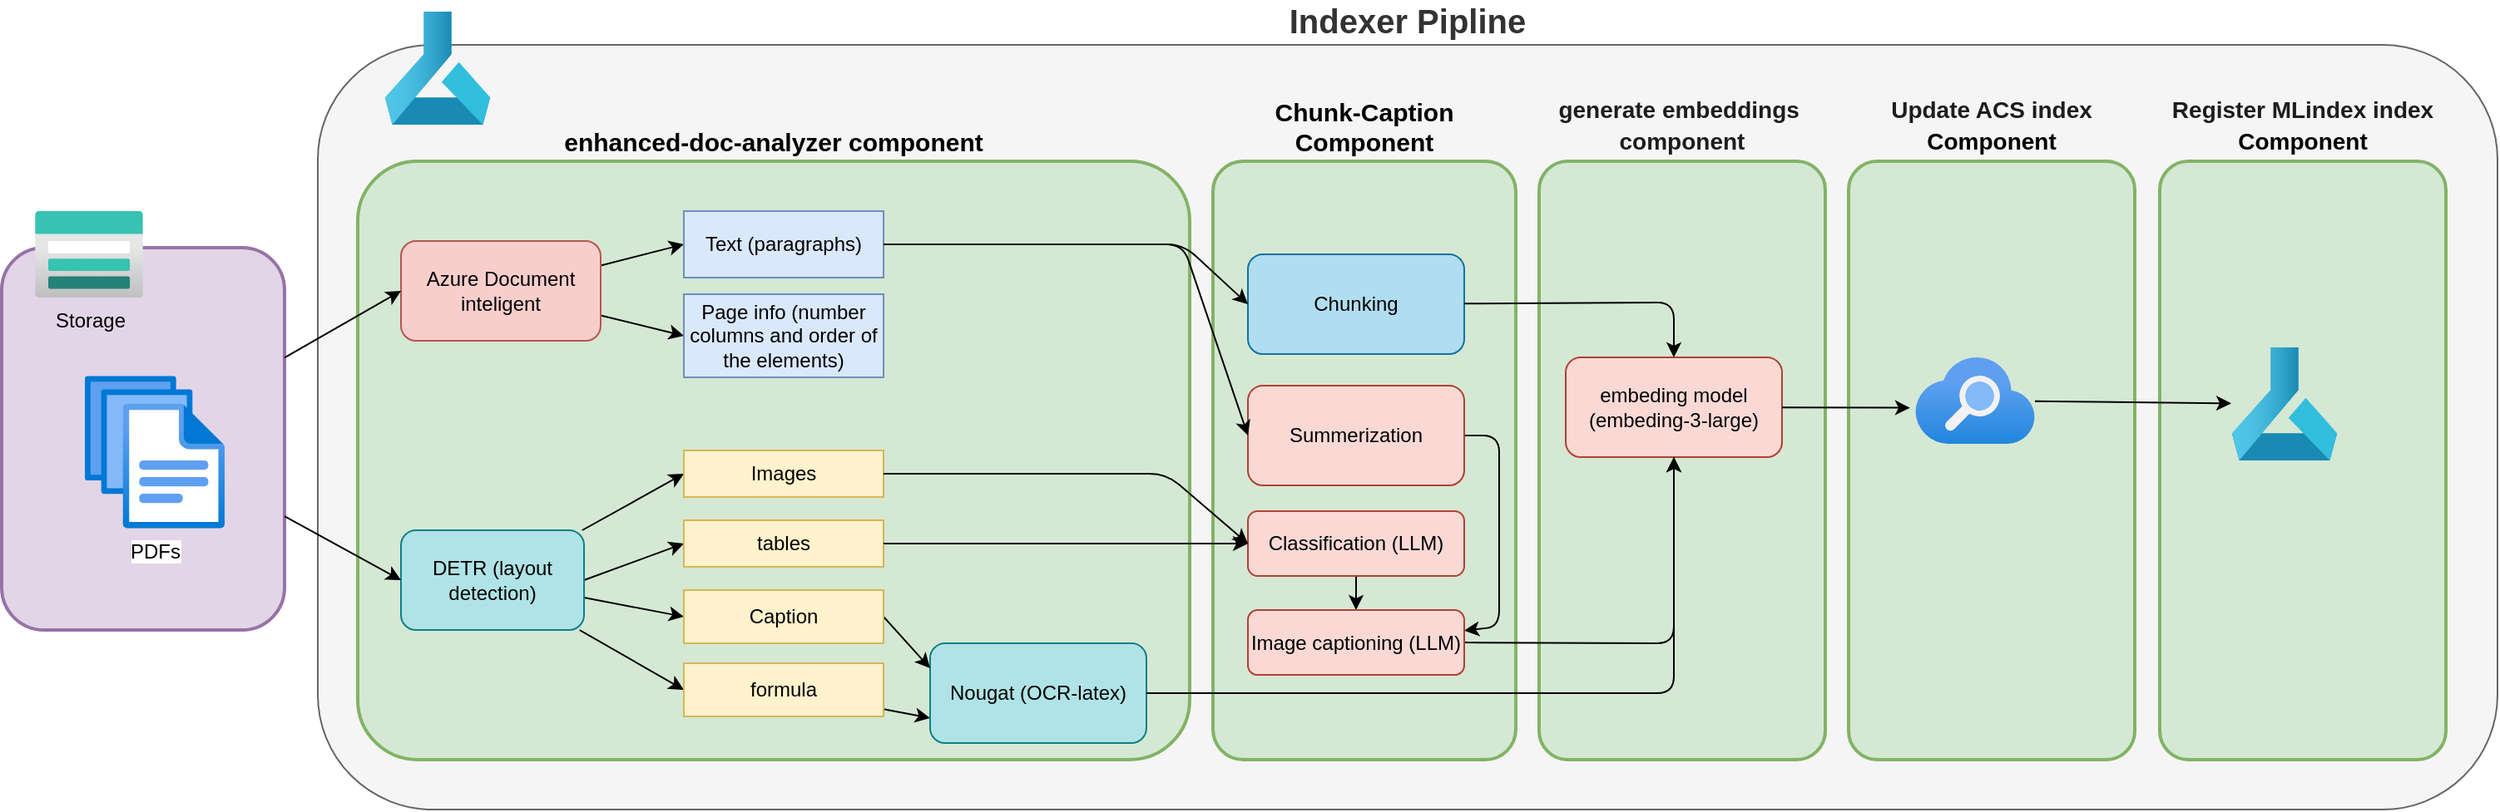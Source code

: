 <mxfile>
    <diagram id="JAEv4uqlWOv0D0mYVtIB" name="Page-1">
        <mxGraphModel dx="2690" dy="1298" grid="1" gridSize="10" guides="1" tooltips="1" connect="1" arrows="1" fold="1" page="1" pageScale="1" pageWidth="850" pageHeight="1100" math="0" shadow="0">
            <root>
                <mxCell id="0"/>
                <mxCell id="1" parent="0"/>
                <mxCell id="93" value="Indexer Pipline" style="rounded=1;whiteSpace=wrap;html=1;labelPosition=center;verticalLabelPosition=top;align=center;verticalAlign=bottom;fontStyle=1;fontSize=20;fillColor=#f5f5f5;fontColor=#333333;strokeColor=#666666;" vertex="1" parent="1">
                    <mxGeometry x="60" y="70" width="1310" height="460" as="geometry"/>
                </mxCell>
                <mxCell id="94" value="enhanced-doc-analyzer component" style="rounded=1;whiteSpace=wrap;html=1;fillColor=#d5e8d4;strokeColor=#82b366;strokeWidth=2;fontColor=#000000;labelPosition=center;verticalLabelPosition=top;align=center;verticalAlign=bottom;fontSize=15;fontStyle=1;arcSize=10;" vertex="1" parent="1">
                    <mxGeometry x="84" y="140" width="500" height="360" as="geometry"/>
                </mxCell>
                <mxCell id="95" style="edgeStyle=none;html=1;entryX=0;entryY=0.5;entryDx=0;entryDy=0;" edge="1" parent="1" source="97" target="109">
                    <mxGeometry relative="1" as="geometry"/>
                </mxCell>
                <mxCell id="96" style="edgeStyle=none;html=1;entryX=0;entryY=0.5;entryDx=0;entryDy=0;" edge="1" parent="1" source="97" target="114">
                    <mxGeometry relative="1" as="geometry"/>
                </mxCell>
                <mxCell id="97" value="Azure Document inteligent" style="rounded=1;whiteSpace=wrap;html=1;fillColor=#f8cecc;strokeColor=#b85450;" vertex="1" parent="1">
                    <mxGeometry x="110" y="188" width="120" height="60" as="geometry"/>
                </mxCell>
                <mxCell id="98" style="edgeStyle=none;html=1;entryX=0;entryY=0.5;entryDx=0;entryDy=0;" edge="1" parent="1" source="102" target="110">
                    <mxGeometry relative="1" as="geometry"/>
                </mxCell>
                <mxCell id="99" style="edgeStyle=none;html=1;entryX=0;entryY=0.5;entryDx=0;entryDy=0;exitX=1;exitY=0.5;exitDx=0;exitDy=0;" edge="1" parent="1" source="102" target="111">
                    <mxGeometry relative="1" as="geometry"/>
                </mxCell>
                <mxCell id="100" style="edgeStyle=none;html=1;entryX=0;entryY=0.5;entryDx=0;entryDy=0;" edge="1" parent="1" source="102" target="113">
                    <mxGeometry relative="1" as="geometry"/>
                </mxCell>
                <mxCell id="101" style="edgeStyle=none;html=1;entryX=0;entryY=0.5;entryDx=0;entryDy=0;" edge="1" parent="1" source="102" target="117">
                    <mxGeometry relative="1" as="geometry"/>
                </mxCell>
                <mxCell id="102" value="DETR (layout detection)" style="rounded=1;whiteSpace=wrap;html=1;fillColor=#b0e3e6;strokeColor=#0e8088;" vertex="1" parent="1">
                    <mxGeometry x="110" y="362" width="110" height="60" as="geometry"/>
                </mxCell>
                <mxCell id="103" value="" style="group" vertex="1" connectable="0" parent="1">
                    <mxGeometry x="-130" y="170" width="170" height="270" as="geometry"/>
                </mxCell>
                <mxCell id="104" value="" style="rounded=1;whiteSpace=wrap;html=1;fillColor=#e1d5e7;strokeColor=#9673a6;strokeWidth=2;" vertex="1" parent="103">
                    <mxGeometry y="22" width="170" height="230" as="geometry"/>
                </mxCell>
                <mxCell id="105" value="Storage" style="aspect=fixed;html=1;points=[];align=center;image;fontSize=12;image=img/lib/azure2/storage/Storage_Accounts.svg;labelBackgroundColor=none;labelBorderColor=none;strokeColor=#99FFCC;strokeWidth=2;fontColor=#000000;" vertex="1" parent="103">
                    <mxGeometry x="20" width="65" height="52" as="geometry"/>
                </mxCell>
                <mxCell id="106" value="PDFs&lt;br&gt;" style="aspect=fixed;html=1;points=[];align=center;image;fontSize=12;image=img/lib/azure2/general/Files.svg;" vertex="1" parent="1">
                    <mxGeometry x="-80" y="269.06" width="84" height="91.88" as="geometry"/>
                </mxCell>
                <mxCell id="107" style="edgeStyle=none;html=1;entryX=0;entryY=0.5;entryDx=0;entryDy=0;" edge="1" parent="1" source="104" target="97">
                    <mxGeometry relative="1" as="geometry"/>
                </mxCell>
                <mxCell id="108" style="edgeStyle=none;html=1;entryX=0;entryY=0.5;entryDx=0;entryDy=0;" edge="1" parent="1" source="104" target="102">
                    <mxGeometry relative="1" as="geometry"/>
                </mxCell>
                <mxCell id="109" value="Text (paragraphs)" style="rounded=0;whiteSpace=wrap;html=1;fillColor=#dae8fc;strokeColor=#6c8ebf;" vertex="1" parent="1">
                    <mxGeometry x="280" y="170" width="120" height="40" as="geometry"/>
                </mxCell>
                <mxCell id="110" value="Images" style="rounded=0;whiteSpace=wrap;html=1;fillColor=#fff2cc;strokeColor=#d6b656;" vertex="1" parent="1">
                    <mxGeometry x="280" y="314" width="120" height="28" as="geometry"/>
                </mxCell>
                <mxCell id="111" value="tables" style="rounded=0;whiteSpace=wrap;html=1;fillColor=#fff2cc;strokeColor=#d6b656;" vertex="1" parent="1">
                    <mxGeometry x="280" y="356" width="120" height="28" as="geometry"/>
                </mxCell>
                <mxCell id="112" style="edgeStyle=none;html=1;entryX=0;entryY=0.75;entryDx=0;entryDy=0;" edge="1" parent="1" source="113" target="115">
                    <mxGeometry relative="1" as="geometry"/>
                </mxCell>
                <mxCell id="113" value="formula" style="rounded=0;whiteSpace=wrap;html=1;fillColor=#fff2cc;strokeColor=#d6b656;" vertex="1" parent="1">
                    <mxGeometry x="280" y="442" width="120" height="32" as="geometry"/>
                </mxCell>
                <mxCell id="114" value="Page info (number columns and order of the elements)" style="rounded=0;whiteSpace=wrap;html=1;fillColor=#dae8fc;strokeColor=#6c8ebf;" vertex="1" parent="1">
                    <mxGeometry x="280" y="220" width="120" height="50" as="geometry"/>
                </mxCell>
                <mxCell id="115" value="Nougat (OCR-latex)" style="rounded=1;whiteSpace=wrap;html=1;fillColor=#b0e3e6;strokeColor=#0e8088;" vertex="1" parent="1">
                    <mxGeometry x="428" y="430" width="130" height="60" as="geometry"/>
                </mxCell>
                <mxCell id="116" style="edgeStyle=none;html=1;entryX=0;entryY=0.25;entryDx=0;entryDy=0;exitX=1;exitY=0.5;exitDx=0;exitDy=0;" edge="1" parent="1" source="117" target="115">
                    <mxGeometry relative="1" as="geometry">
                        <mxPoint x="400" y="413.462" as="sourcePoint"/>
                        <mxPoint x="470" y="414" as="targetPoint"/>
                    </mxGeometry>
                </mxCell>
                <mxCell id="117" value="Caption" style="rounded=0;whiteSpace=wrap;html=1;fillColor=#fff2cc;strokeColor=#d6b656;" vertex="1" parent="1">
                    <mxGeometry x="280" y="398" width="120" height="32" as="geometry"/>
                </mxCell>
                <mxCell id="118" value="Chunk-Caption Component" style="rounded=1;whiteSpace=wrap;html=1;fillColor=#d5e8d4;strokeColor=#82b366;strokeWidth=2;fontColor=#000000;labelPosition=center;verticalLabelPosition=top;align=center;verticalAlign=bottom;fontSize=15;fontStyle=1;arcSize=10;" vertex="1" parent="1">
                    <mxGeometry x="598" y="140" width="182" height="360" as="geometry"/>
                </mxCell>
                <mxCell id="119" style="edgeStyle=none;html=1;entryX=0.5;entryY=0;entryDx=0;entryDy=0;" edge="1" parent="1" source="120" target="140">
                    <mxGeometry relative="1" as="geometry"/>
                </mxCell>
                <mxCell id="120" value="Classification (LLM)" style="rounded=1;whiteSpace=wrap;html=1;fillColor=#fad9d5;strokeColor=#ae4132;" vertex="1" parent="1">
                    <mxGeometry x="619" y="350.47" width="130" height="39.06" as="geometry"/>
                </mxCell>
                <mxCell id="121" style="edgeStyle=none;html=1;entryX=0;entryY=0.5;entryDx=0;entryDy=0;" edge="1" parent="1" source="110" target="120">
                    <mxGeometry relative="1" as="geometry">
                        <Array as="points">
                            <mxPoint x="570" y="328"/>
                        </Array>
                    </mxGeometry>
                </mxCell>
                <mxCell id="122" style="edgeStyle=none;html=1;entryX=0;entryY=0.5;entryDx=0;entryDy=0;" edge="1" parent="1" source="111" target="120">
                    <mxGeometry relative="1" as="geometry">
                        <Array as="points">
                            <mxPoint x="570" y="370"/>
                        </Array>
                    </mxGeometry>
                </mxCell>
                <mxCell id="123" value="Chunking" style="rounded=1;whiteSpace=wrap;html=1;fillColor=#b1ddf0;strokeColor=#10739e;" vertex="1" parent="1">
                    <mxGeometry x="619" y="196" width="130" height="60" as="geometry"/>
                </mxCell>
                <mxCell id="124" style="edgeStyle=none;html=1;entryX=0;entryY=0.5;entryDx=0;entryDy=0;" edge="1" parent="1" source="109" target="123">
                    <mxGeometry relative="1" as="geometry">
                        <Array as="points">
                            <mxPoint x="580" y="190"/>
                        </Array>
                    </mxGeometry>
                </mxCell>
                <mxCell id="125" value="&lt;div style=&quot;font-size: 14px; line-height: 19px; white-space: pre;&quot;&gt;&lt;font style=&quot;color: rgb(29, 29, 29);&quot;&gt;generate embeddings &lt;/font&gt;&lt;/div&gt;&lt;div style=&quot;font-size: 14px; line-height: 19px; white-space: pre;&quot;&gt;&lt;font style=&quot;color: rgb(29, 29, 29);&quot;&gt;component&lt;/font&gt;&lt;/div&gt;" style="rounded=1;whiteSpace=wrap;html=1;fillColor=#d5e8d4;strokeColor=#82b366;strokeWidth=2;fontColor=#000000;labelPosition=center;verticalLabelPosition=top;align=center;verticalAlign=bottom;fontSize=15;fontStyle=1;arcSize=10;" vertex="1" parent="1">
                    <mxGeometry x="794" y="140" width="172" height="360" as="geometry"/>
                </mxCell>
                <mxCell id="126" value="embeding model&lt;br&gt;(embeding-3-large)" style="rounded=1;whiteSpace=wrap;html=1;fillColor=#fad9d5;strokeColor=#ae4132;" vertex="1" parent="1">
                    <mxGeometry x="810" y="258" width="130" height="60" as="geometry"/>
                </mxCell>
                <mxCell id="127" value="&lt;div style=&quot;font-size: 14px; line-height: 19px; white-space: pre;&quot;&gt;&lt;font color=&quot;#1d1d1d&quot;&gt;Update ACS index&lt;/font&gt;&lt;/div&gt;&lt;div style=&quot;font-size: 14px; line-height: 19px; white-space: pre;&quot;&gt;Component&lt;/div&gt;" style="rounded=1;whiteSpace=wrap;html=1;fillColor=#d5e8d4;strokeColor=#82b366;strokeWidth=2;fontColor=#000000;labelPosition=center;verticalLabelPosition=top;align=center;verticalAlign=bottom;fontSize=15;fontStyle=1;arcSize=10;" vertex="1" parent="1">
                    <mxGeometry x="980" y="140" width="172" height="360" as="geometry"/>
                </mxCell>
                <mxCell id="128" style="edgeStyle=none;html=1;entryX=0.5;entryY=0;entryDx=0;entryDy=0;" edge="1" parent="1" source="123" target="126">
                    <mxGeometry relative="1" as="geometry">
                        <Array as="points">
                            <mxPoint x="875" y="225"/>
                        </Array>
                    </mxGeometry>
                </mxCell>
                <mxCell id="129" style="edgeStyle=none;html=1;entryX=0.5;entryY=1;entryDx=0;entryDy=0;exitX=1;exitY=0.5;exitDx=0;exitDy=0;" edge="1" parent="1" source="140" target="126">
                    <mxGeometry relative="1" as="geometry">
                        <Array as="points">
                            <mxPoint x="875" y="430"/>
                        </Array>
                    </mxGeometry>
                </mxCell>
                <mxCell id="130" value="" style="aspect=fixed;html=1;points=[];align=center;image;fontSize=12;image=img/lib/azure2/app_services/Search_Services.svg;labelBackgroundColor=none;labelBorderColor=none;strokeColor=#99FFCC;strokeWidth=2;fontColor=#000000;" vertex="1" parent="1">
                    <mxGeometry x="1020" y="258" width="72" height="52" as="geometry"/>
                </mxCell>
                <mxCell id="131" style="edgeStyle=none;html=1;entryX=-0.042;entryY=0.583;entryDx=0;entryDy=0;entryPerimeter=0;" edge="1" parent="1" source="126" target="130">
                    <mxGeometry relative="1" as="geometry"/>
                </mxCell>
                <mxCell id="132" value="&lt;div style=&quot;font-size: 14px; line-height: 19px; white-space: pre;&quot;&gt;&lt;font color=&quot;#1d1d1d&quot;&gt;Register MLindex index&lt;/font&gt;&lt;/div&gt;&lt;div style=&quot;font-size: 14px; line-height: 19px; white-space: pre;&quot;&gt;Component&lt;/div&gt;" style="rounded=1;whiteSpace=wrap;html=1;fillColor=#d5e8d4;strokeColor=#82b366;strokeWidth=2;fontColor=#000000;labelPosition=center;verticalLabelPosition=top;align=center;verticalAlign=bottom;fontSize=15;fontStyle=1;arcSize=10;" vertex="1" parent="1">
                    <mxGeometry x="1167" y="140" width="172" height="360" as="geometry"/>
                </mxCell>
                <mxCell id="133" value="" style="image;aspect=fixed;html=1;points=[];align=center;fontSize=12;image=img/lib/azure2/ai_machine_learning/Machine_Learning.svg;" vertex="1" parent="1">
                    <mxGeometry x="1210" y="252" width="64" height="68" as="geometry"/>
                </mxCell>
                <mxCell id="134" style="edgeStyle=none;html=1;" edge="1" parent="1" source="130" target="133">
                    <mxGeometry relative="1" as="geometry"/>
                </mxCell>
                <mxCell id="135" style="edgeStyle=none;html=1;entryX=0.5;entryY=1;entryDx=0;entryDy=0;" edge="1" parent="1" source="115" target="126">
                    <mxGeometry relative="1" as="geometry">
                        <Array as="points">
                            <mxPoint x="875" y="460"/>
                        </Array>
                    </mxGeometry>
                </mxCell>
                <mxCell id="136" value="" style="image;aspect=fixed;html=1;points=[];align=center;fontSize=12;image=img/lib/azure2/ai_machine_learning/Machine_Learning.svg;" vertex="1" parent="1">
                    <mxGeometry x="100" y="50" width="64" height="68" as="geometry"/>
                </mxCell>
                <mxCell id="137" style="edgeStyle=none;html=1;" edge="1" parent="1" source="138" target="140">
                    <mxGeometry relative="1" as="geometry">
                        <Array as="points">
                            <mxPoint x="770" y="305"/>
                            <mxPoint x="770" y="420"/>
                        </Array>
                    </mxGeometry>
                </mxCell>
                <mxCell id="138" value="Summerization" style="rounded=1;whiteSpace=wrap;html=1;fillColor=#fad9d5;strokeColor=#ae4132;" vertex="1" parent="1">
                    <mxGeometry x="619" y="275" width="130" height="60" as="geometry"/>
                </mxCell>
                <mxCell id="139" style="edgeStyle=none;html=1;entryX=0;entryY=0.5;entryDx=0;entryDy=0;" edge="1" parent="1" source="109" target="138">
                    <mxGeometry relative="1" as="geometry">
                        <Array as="points">
                            <mxPoint x="580" y="190"/>
                        </Array>
                    </mxGeometry>
                </mxCell>
                <mxCell id="140" value="Image captioning (LLM)" style="rounded=1;whiteSpace=wrap;html=1;fillColor=#fad9d5;strokeColor=#ae4132;" vertex="1" parent="1">
                    <mxGeometry x="619" y="410" width="130" height="39.06" as="geometry"/>
                </mxCell>
            </root>
        </mxGraphModel>
    </diagram>
</mxfile>